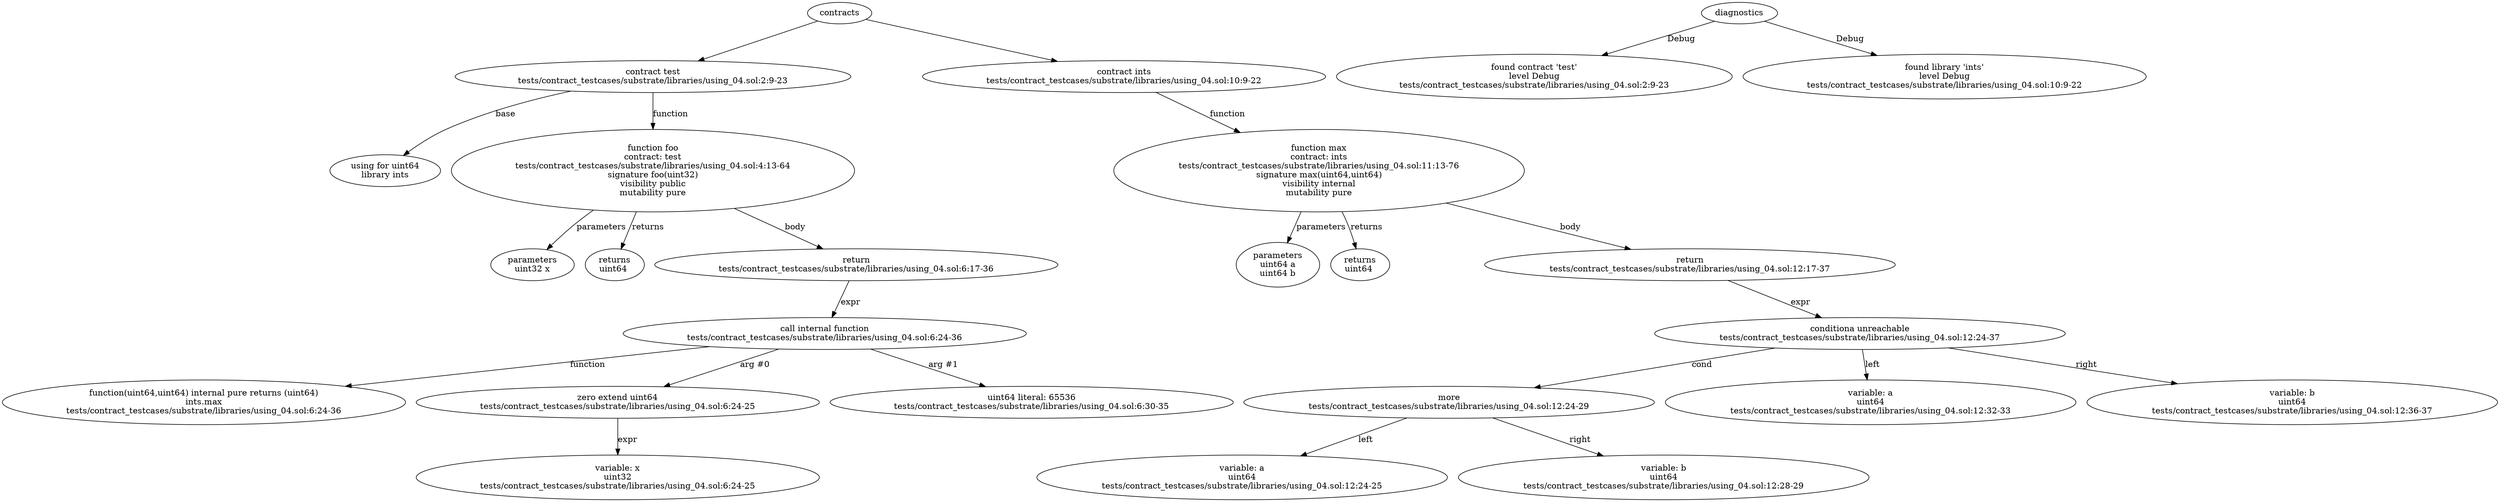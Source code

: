 strict digraph "tests/contract_testcases/substrate/libraries/using_04.sol" {
	contract [label="contract test\ntests/contract_testcases/substrate/libraries/using_04.sol:2:9-23"]
	using [label="using for uint64\nlibrary ints"]
	foo [label="function foo\ncontract: test\ntests/contract_testcases/substrate/libraries/using_04.sol:4:13-64\nsignature foo(uint32)\nvisibility public\nmutability pure"]
	parameters [label="parameters\nuint32 x"]
	returns [label="returns\nuint64 "]
	return [label="return\ntests/contract_testcases/substrate/libraries/using_04.sol:6:17-36"]
	call_internal_function [label="call internal function\ntests/contract_testcases/substrate/libraries/using_04.sol:6:24-36"]
	internal_function [label="function(uint64,uint64) internal pure returns (uint64)\nints.max\ntests/contract_testcases/substrate/libraries/using_04.sol:6:24-36"]
	zero_ext [label="zero extend uint64\ntests/contract_testcases/substrate/libraries/using_04.sol:6:24-25"]
	variable [label="variable: x\nuint32\ntests/contract_testcases/substrate/libraries/using_04.sol:6:24-25"]
	number_literal [label="uint64 literal: 65536\ntests/contract_testcases/substrate/libraries/using_04.sol:6:30-35"]
	contract_12 [label="contract ints\ntests/contract_testcases/substrate/libraries/using_04.sol:10:9-22"]
	max [label="function max\ncontract: ints\ntests/contract_testcases/substrate/libraries/using_04.sol:11:13-76\nsignature max(uint64,uint64)\nvisibility internal\nmutability pure"]
	parameters_14 [label="parameters\nuint64 a\nuint64 b"]
	returns_15 [label="returns\nuint64 "]
	return_16 [label="return\ntests/contract_testcases/substrate/libraries/using_04.sol:12:17-37"]
	conditional [label="conditiona unreachable\ntests/contract_testcases/substrate/libraries/using_04.sol:12:24-37"]
	more [label="more\ntests/contract_testcases/substrate/libraries/using_04.sol:12:24-29"]
	variable_19 [label="variable: a\nuint64\ntests/contract_testcases/substrate/libraries/using_04.sol:12:24-25"]
	variable_20 [label="variable: b\nuint64\ntests/contract_testcases/substrate/libraries/using_04.sol:12:28-29"]
	variable_21 [label="variable: a\nuint64\ntests/contract_testcases/substrate/libraries/using_04.sol:12:32-33"]
	variable_22 [label="variable: b\nuint64\ntests/contract_testcases/substrate/libraries/using_04.sol:12:36-37"]
	diagnostic [label="found contract 'test'\nlevel Debug\ntests/contract_testcases/substrate/libraries/using_04.sol:2:9-23"]
	diagnostic_25 [label="found library 'ints'\nlevel Debug\ntests/contract_testcases/substrate/libraries/using_04.sol:10:9-22"]
	contracts -> contract
	contract -> using [label="base"]
	contract -> foo [label="function"]
	foo -> parameters [label="parameters"]
	foo -> returns [label="returns"]
	foo -> return [label="body"]
	return -> call_internal_function [label="expr"]
	call_internal_function -> internal_function [label="function"]
	call_internal_function -> zero_ext [label="arg #0"]
	zero_ext -> variable [label="expr"]
	call_internal_function -> number_literal [label="arg #1"]
	contracts -> contract_12
	contract_12 -> max [label="function"]
	max -> parameters_14 [label="parameters"]
	max -> returns_15 [label="returns"]
	max -> return_16 [label="body"]
	return_16 -> conditional [label="expr"]
	conditional -> more [label="cond"]
	more -> variable_19 [label="left"]
	more -> variable_20 [label="right"]
	conditional -> variable_21 [label="left"]
	conditional -> variable_22 [label="right"]
	diagnostics -> diagnostic [label="Debug"]
	diagnostics -> diagnostic_25 [label="Debug"]
}
